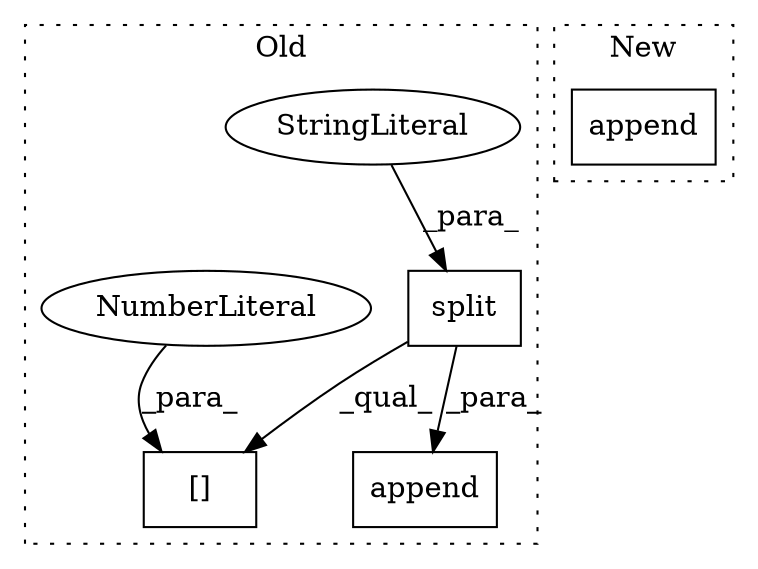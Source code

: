 digraph G {
subgraph cluster0 {
1 [label="split" a="32" s="2529,2538" l="6,1" shape="box"];
3 [label="StringLiteral" a="45" s="2535" l="3" shape="ellipse"];
4 [label="[]" a="2" s="2429,2444" l="14,1" shape="box"];
5 [label="NumberLiteral" a="34" s="2443" l="1" shape="ellipse"];
6 [label="append" a="32" s="2403,2556" l="22,-5" shape="box"];
label = "Old";
style="dotted";
}
subgraph cluster1 {
2 [label="append" a="32" s="3745,3775" l="7,1" shape="box"];
label = "New";
style="dotted";
}
1 -> 4 [label="_qual_"];
1 -> 6 [label="_para_"];
3 -> 1 [label="_para_"];
5 -> 4 [label="_para_"];
}